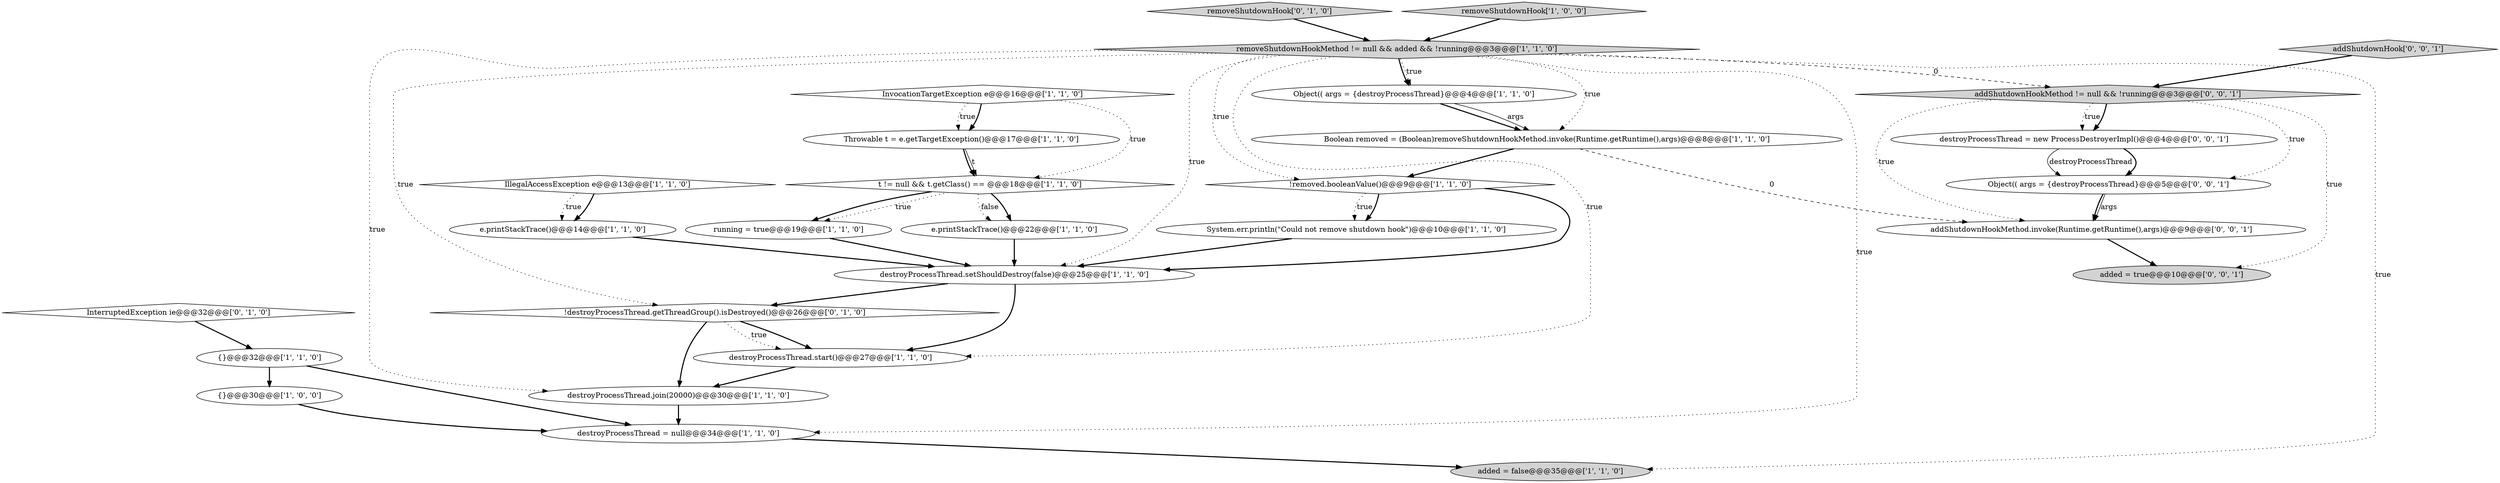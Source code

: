 digraph {
0 [style = filled, label = "{}@@@30@@@['1', '0', '0']", fillcolor = white, shape = ellipse image = "AAA0AAABBB1BBB"];
27 [style = filled, label = "destroyProcessThread = new ProcessDestroyerImpl()@@@4@@@['0', '0', '1']", fillcolor = white, shape = ellipse image = "AAA0AAABBB3BBB"];
13 [style = filled, label = "t != null && t.getClass() == @@@18@@@['1', '1', '0']", fillcolor = white, shape = diamond image = "AAA0AAABBB1BBB"];
9 [style = filled, label = "e.printStackTrace()@@@14@@@['1', '1', '0']", fillcolor = white, shape = ellipse image = "AAA0AAABBB1BBB"];
10 [style = filled, label = "IllegalAccessException e@@@13@@@['1', '1', '0']", fillcolor = white, shape = diamond image = "AAA0AAABBB1BBB"];
18 [style = filled, label = "added = false@@@35@@@['1', '1', '0']", fillcolor = lightgray, shape = ellipse image = "AAA0AAABBB1BBB"];
16 [style = filled, label = "destroyProcessThread.join(20000)@@@30@@@['1', '1', '0']", fillcolor = white, shape = ellipse image = "AAA0AAABBB1BBB"];
26 [style = filled, label = "Object(( args = {destroyProcessThread}@@@5@@@['0', '0', '1']", fillcolor = white, shape = ellipse image = "AAA0AAABBB3BBB"];
8 [style = filled, label = "Object(( args = {destroyProcessThread}@@@4@@@['1', '1', '0']", fillcolor = white, shape = ellipse image = "AAA0AAABBB1BBB"];
7 [style = filled, label = "removeShutdownHookMethod != null && added && !running@@@3@@@['1', '1', '0']", fillcolor = lightgray, shape = diamond image = "AAA0AAABBB1BBB"];
28 [style = filled, label = "addShutdownHook['0', '0', '1']", fillcolor = lightgray, shape = diamond image = "AAA0AAABBB3BBB"];
23 [style = filled, label = "added = true@@@10@@@['0', '0', '1']", fillcolor = lightgray, shape = ellipse image = "AAA0AAABBB3BBB"];
21 [style = filled, label = "InterruptedException ie@@@32@@@['0', '1', '0']", fillcolor = white, shape = diamond image = "AAA0AAABBB2BBB"];
4 [style = filled, label = "Throwable t = e.getTargetException()@@@17@@@['1', '1', '0']", fillcolor = white, shape = ellipse image = "AAA0AAABBB1BBB"];
15 [style = filled, label = "destroyProcessThread = null@@@34@@@['1', '1', '0']", fillcolor = white, shape = ellipse image = "AAA0AAABBB1BBB"];
17 [style = filled, label = "destroyProcessThread.setShouldDestroy(false)@@@25@@@['1', '1', '0']", fillcolor = white, shape = ellipse image = "AAA0AAABBB1BBB"];
3 [style = filled, label = "Boolean removed = (Boolean)removeShutdownHookMethod.invoke(Runtime.getRuntime(),args)@@@8@@@['1', '1', '0']", fillcolor = white, shape = ellipse image = "AAA0AAABBB1BBB"];
22 [style = filled, label = "removeShutdownHook['0', '1', '0']", fillcolor = lightgray, shape = diamond image = "AAA0AAABBB2BBB"];
12 [style = filled, label = "System.err.println(\"Could not remove shutdown hook\")@@@10@@@['1', '1', '0']", fillcolor = white, shape = ellipse image = "AAA0AAABBB1BBB"];
14 [style = filled, label = "destroyProcessThread.start()@@@27@@@['1', '1', '0']", fillcolor = white, shape = ellipse image = "AAA0AAABBB1BBB"];
11 [style = filled, label = "removeShutdownHook['1', '0', '0']", fillcolor = lightgray, shape = diamond image = "AAA0AAABBB1BBB"];
19 [style = filled, label = "!removed.booleanValue()@@@9@@@['1', '1', '0']", fillcolor = white, shape = diamond image = "AAA0AAABBB1BBB"];
25 [style = filled, label = "addShutdownHookMethod != null && !running@@@3@@@['0', '0', '1']", fillcolor = lightgray, shape = diamond image = "AAA0AAABBB3BBB"];
20 [style = filled, label = "!destroyProcessThread.getThreadGroup().isDestroyed()@@@26@@@['0', '1', '0']", fillcolor = white, shape = diamond image = "AAA1AAABBB2BBB"];
24 [style = filled, label = "addShutdownHookMethod.invoke(Runtime.getRuntime(),args)@@@9@@@['0', '0', '1']", fillcolor = white, shape = ellipse image = "AAA0AAABBB3BBB"];
6 [style = filled, label = "e.printStackTrace()@@@22@@@['1', '1', '0']", fillcolor = white, shape = ellipse image = "AAA0AAABBB1BBB"];
2 [style = filled, label = "{}@@@32@@@['1', '1', '0']", fillcolor = white, shape = ellipse image = "AAA0AAABBB1BBB"];
5 [style = filled, label = "InvocationTargetException e@@@16@@@['1', '1', '0']", fillcolor = white, shape = diamond image = "AAA0AAABBB1BBB"];
1 [style = filled, label = "running = true@@@19@@@['1', '1', '0']", fillcolor = white, shape = ellipse image = "AAA0AAABBB1BBB"];
26->24 [style = bold, label=""];
7->19 [style = dotted, label="true"];
7->18 [style = dotted, label="true"];
7->8 [style = bold, label=""];
13->1 [style = dotted, label="true"];
14->16 [style = bold, label=""];
26->24 [style = solid, label="args"];
7->17 [style = dotted, label="true"];
20->16 [style = bold, label=""];
24->23 [style = bold, label=""];
15->18 [style = bold, label=""];
10->9 [style = bold, label=""];
4->13 [style = solid, label="t"];
7->8 [style = dotted, label="true"];
13->6 [style = bold, label=""];
13->6 [style = dotted, label="false"];
16->15 [style = bold, label=""];
5->13 [style = dotted, label="true"];
5->4 [style = dotted, label="true"];
3->24 [style = dashed, label="0"];
6->17 [style = bold, label=""];
17->14 [style = bold, label=""];
25->26 [style = dotted, label="true"];
17->20 [style = bold, label=""];
7->25 [style = dashed, label="0"];
5->4 [style = bold, label=""];
8->3 [style = bold, label=""];
21->2 [style = bold, label=""];
11->7 [style = bold, label=""];
25->27 [style = dotted, label="true"];
12->17 [style = bold, label=""];
0->15 [style = bold, label=""];
19->12 [style = dotted, label="true"];
7->14 [style = dotted, label="true"];
7->15 [style = dotted, label="true"];
25->24 [style = dotted, label="true"];
19->17 [style = bold, label=""];
9->17 [style = bold, label=""];
3->19 [style = bold, label=""];
1->17 [style = bold, label=""];
22->7 [style = bold, label=""];
27->26 [style = bold, label=""];
27->26 [style = solid, label="destroyProcessThread"];
13->1 [style = bold, label=""];
8->3 [style = solid, label="args"];
4->13 [style = bold, label=""];
2->0 [style = bold, label=""];
25->27 [style = bold, label=""];
20->14 [style = bold, label=""];
19->12 [style = bold, label=""];
7->20 [style = dotted, label="true"];
7->16 [style = dotted, label="true"];
10->9 [style = dotted, label="true"];
25->23 [style = dotted, label="true"];
2->15 [style = bold, label=""];
28->25 [style = bold, label=""];
7->3 [style = dotted, label="true"];
20->14 [style = dotted, label="true"];
}
